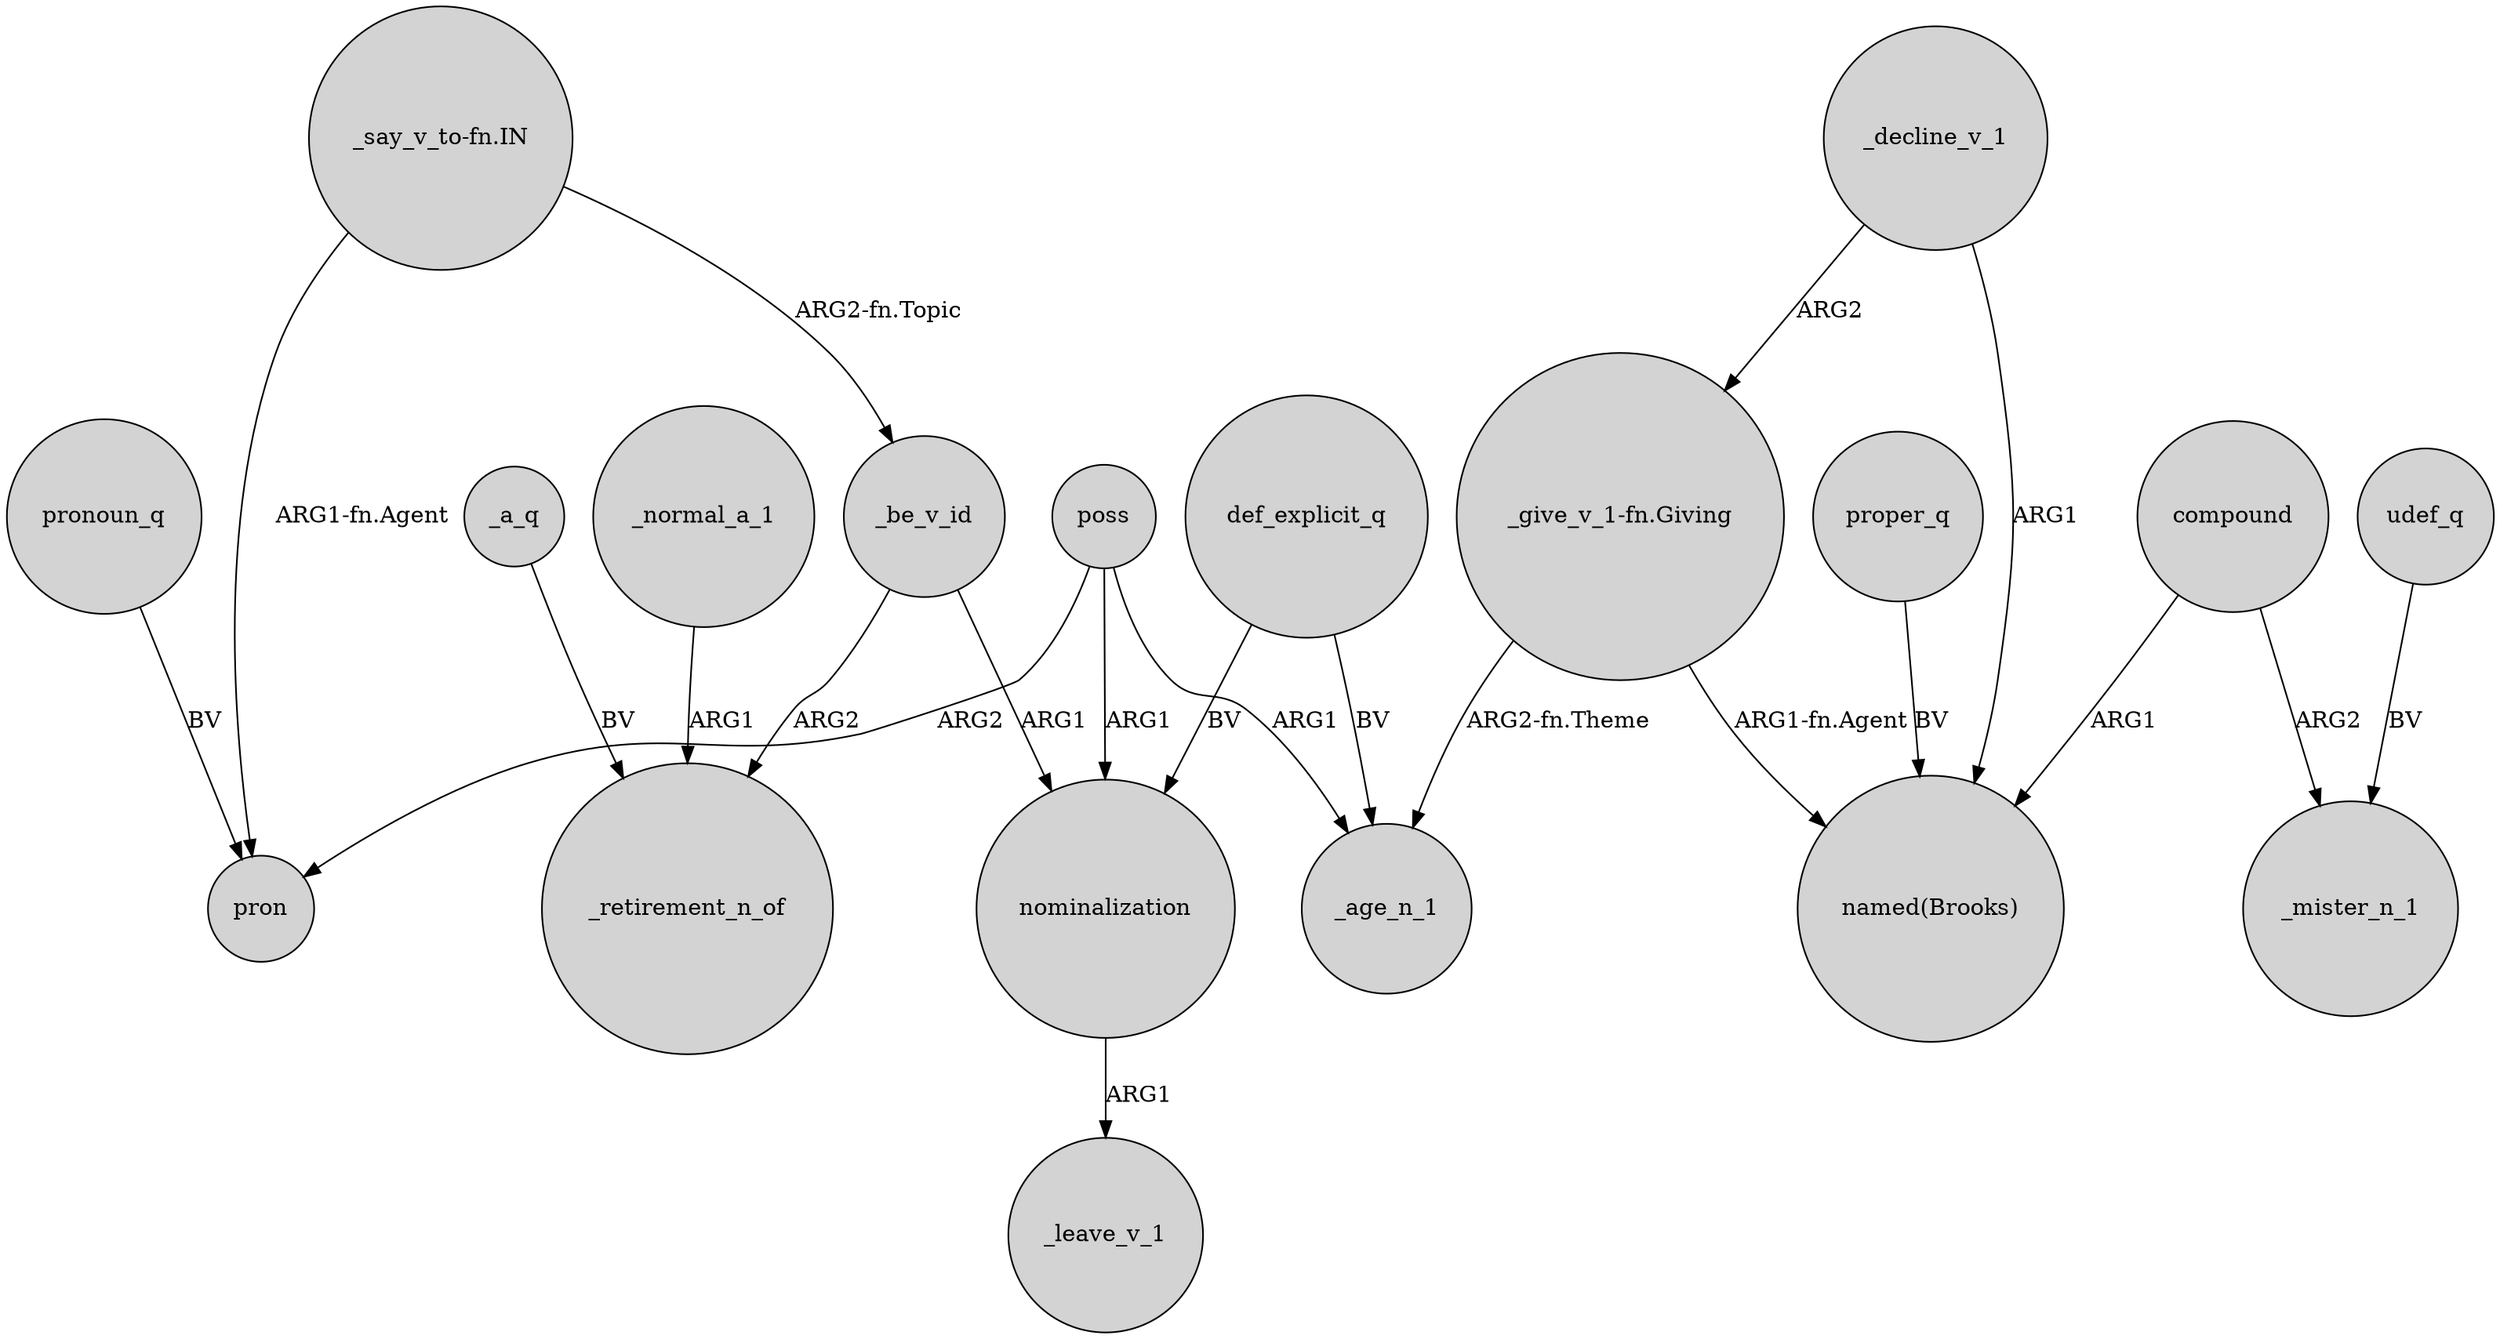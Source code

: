 digraph {
	node [shape=circle style=filled]
	poss -> pron [label=ARG2]
	_a_q -> _retirement_n_of [label=BV]
	_decline_v_1 -> "_give_v_1-fn.Giving" [label=ARG2]
	_be_v_id -> nominalization [label=ARG1]
	compound -> _mister_n_1 [label=ARG2]
	compound -> "named(Brooks)" [label=ARG1]
	udef_q -> _mister_n_1 [label=BV]
	"_give_v_1-fn.Giving" -> "named(Brooks)" [label="ARG1-fn.Agent"]
	poss -> nominalization [label=ARG1]
	_be_v_id -> _retirement_n_of [label=ARG2]
	"_say_v_to-fn.IN" -> _be_v_id [label="ARG2-fn.Topic"]
	def_explicit_q -> _age_n_1 [label=BV]
	pronoun_q -> pron [label=BV]
	_normal_a_1 -> _retirement_n_of [label=ARG1]
	_decline_v_1 -> "named(Brooks)" [label=ARG1]
	poss -> _age_n_1 [label=ARG1]
	"_say_v_to-fn.IN" -> pron [label="ARG1-fn.Agent"]
	"_give_v_1-fn.Giving" -> _age_n_1 [label="ARG2-fn.Theme"]
	proper_q -> "named(Brooks)" [label=BV]
	def_explicit_q -> nominalization [label=BV]
	nominalization -> _leave_v_1 [label=ARG1]
}
